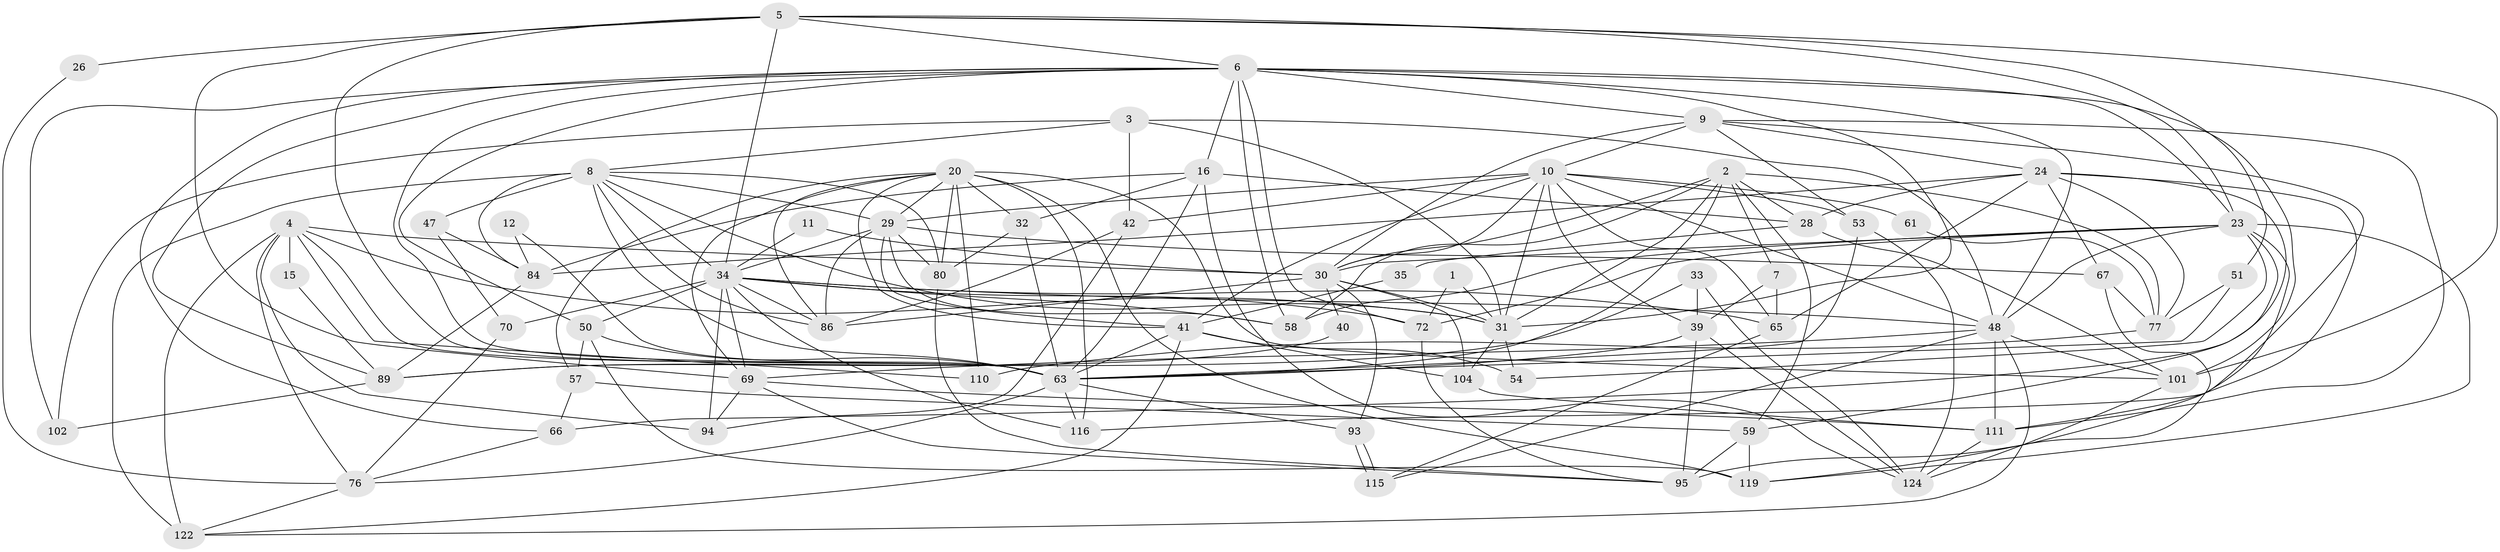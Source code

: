 // original degree distribution, {2: 0.12781954887218044, 3: 0.2932330827067669, 4: 0.2556390977443609, 5: 0.15789473684210525, 6: 0.11278195488721804, 8: 0.007518796992481203, 7: 0.045112781954887216}
// Generated by graph-tools (version 1.1) at 2025/15/03/09/25 04:15:13]
// undirected, 66 vertices, 190 edges
graph export_dot {
graph [start="1"]
  node [color=gray90,style=filled];
  1;
  2 [super="+18+106"];
  3 [super="+27"];
  4 [super="+22"];
  5 [super="+45+13"];
  6 [super="+17"];
  7 [super="+98"];
  8 [super="+43+19+71"];
  9 [super="+78+44+117"];
  10 [super="+21+14"];
  11;
  12;
  15;
  16 [super="+90"];
  20 [super="+132+112"];
  23 [super="+36+25"];
  24 [super="+131"];
  26;
  28 [super="+46+133"];
  29 [super="+37+81"];
  30 [super="+128+68"];
  31 [super="+75"];
  32;
  33;
  34 [super="+79+85+56"];
  35;
  39 [super="+73"];
  40;
  41 [super="+49"];
  42 [super="+108"];
  47;
  48 [super="+92"];
  50 [super="+64"];
  51;
  53 [super="+114"];
  54 [super="+55"];
  57 [super="+83"];
  58 [super="+74"];
  59 [super="+121"];
  61;
  63 [super="+120+99+88+87"];
  65 [super="+126"];
  66 [super="+97"];
  67 [super="+113"];
  69 [super="+91+125"];
  70;
  72 [super="+107"];
  76 [super="+130"];
  77 [super="+127"];
  80;
  84 [super="+96"];
  86 [super="+123"];
  89;
  93;
  94;
  95 [super="+109"];
  101;
  102;
  104;
  110;
  111;
  115;
  116;
  119;
  122;
  124;
  1 -- 31;
  1 -- 72;
  2 -- 77;
  2 -- 28;
  2 -- 31;
  2 -- 7;
  2 -- 30;
  2 -- 63;
  2 -- 58;
  2 -- 59;
  3 -- 102;
  3 -- 42;
  3 -- 8;
  3 -- 31;
  3 -- 48;
  4 -- 94 [weight=2];
  4 -- 122;
  4 -- 76;
  4 -- 31;
  4 -- 110;
  4 -- 15;
  4 -- 30;
  4 -- 63;
  5 -- 63;
  5 -- 101;
  5 -- 51;
  5 -- 69;
  5 -- 26;
  5 -- 34;
  5 -- 6;
  5 -- 23;
  6 -- 101;
  6 -- 50;
  6 -- 66;
  6 -- 102;
  6 -- 72;
  6 -- 9;
  6 -- 16;
  6 -- 48;
  6 -- 89;
  6 -- 58;
  6 -- 31;
  6 -- 63;
  6 -- 23;
  7 -- 39;
  7 -- 65;
  8 -- 84;
  8 -- 47;
  8 -- 80;
  8 -- 86;
  8 -- 122 [weight=2];
  8 -- 29;
  8 -- 31 [weight=2];
  8 -- 63;
  8 -- 34;
  9 -- 111;
  9 -- 24;
  9 -- 30 [weight=2];
  9 -- 116;
  9 -- 53;
  9 -- 10;
  10 -- 41;
  10 -- 48;
  10 -- 53;
  10 -- 61;
  10 -- 31;
  10 -- 65;
  10 -- 42;
  10 -- 39;
  10 -- 29;
  10 -- 30;
  11 -- 34;
  11 -- 30;
  12 -- 84;
  12 -- 63;
  15 -- 89;
  16 -- 32;
  16 -- 124;
  16 -- 28;
  16 -- 63;
  16 -- 84;
  20 -- 119;
  20 -- 32;
  20 -- 80;
  20 -- 69;
  20 -- 101;
  20 -- 86;
  20 -- 116;
  20 -- 41;
  20 -- 110;
  20 -- 57;
  20 -- 29;
  23 -- 30;
  23 -- 48 [weight=2];
  23 -- 72;
  23 -- 58;
  23 -- 59;
  23 -- 119;
  23 -- 54;
  23 -- 95;
  24 -- 111;
  24 -- 77;
  24 -- 28;
  24 -- 65;
  24 -- 84;
  24 -- 67;
  24 -- 66;
  26 -- 76;
  28 -- 35;
  28 -- 101;
  29 -- 80;
  29 -- 67 [weight=2];
  29 -- 34;
  29 -- 41;
  29 -- 86;
  29 -- 58;
  30 -- 40;
  30 -- 104;
  30 -- 93;
  30 -- 31;
  30 -- 86;
  31 -- 54;
  31 -- 104;
  32 -- 80;
  32 -- 63;
  33 -- 124;
  33 -- 89;
  33 -- 39;
  34 -- 58;
  34 -- 116;
  34 -- 70;
  34 -- 50;
  34 -- 65;
  34 -- 86;
  34 -- 48;
  34 -- 72;
  34 -- 69;
  34 -- 94;
  35 -- 41;
  39 -- 124;
  39 -- 95 [weight=2];
  39 -- 63;
  40 -- 89;
  41 -- 54;
  41 -- 122;
  41 -- 104;
  41 -- 63;
  42 -- 86;
  42 -- 94;
  47 -- 84;
  47 -- 70;
  48 -- 101;
  48 -- 111 [weight=2];
  48 -- 115;
  48 -- 69;
  48 -- 122;
  50 -- 119;
  50 -- 57;
  50 -- 63;
  51 -- 77;
  51 -- 63;
  53 -- 124;
  53 -- 63;
  57 -- 66;
  57 -- 59;
  59 -- 119;
  59 -- 95;
  61 -- 77;
  63 -- 93;
  63 -- 116;
  63 -- 76;
  65 -- 115;
  66 -- 76;
  67 -- 77;
  67 -- 119;
  69 -- 94;
  69 -- 95;
  69 -- 111;
  70 -- 76;
  72 -- 95;
  76 -- 122;
  77 -- 110;
  80 -- 95;
  84 -- 89;
  89 -- 102;
  93 -- 115;
  93 -- 115;
  101 -- 124;
  104 -- 111;
  111 -- 124;
}
